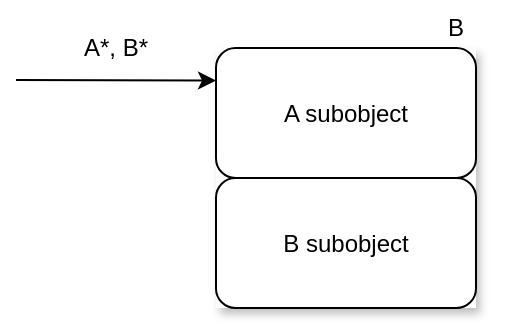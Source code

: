 <mxfile version="14.8.5" type="github">
  <diagram id="zZ2DvCathH1_j-yGaV74" name="Page-1">
    <mxGraphModel dx="466" dy="452" grid="1" gridSize="10" guides="1" tooltips="1" connect="1" arrows="1" fold="1" page="1" pageScale="1" pageWidth="827" pageHeight="1169" math="0" shadow="0">
      <root>
        <mxCell id="0" />
        <mxCell id="1" parent="0" />
        <mxCell id="87XcWhsWfShKV1YyMBC--4" value="" style="group;shadow=1;fillColor=#ffffff;" parent="1" vertex="1" connectable="0">
          <mxGeometry x="330" y="300" width="130" height="130" as="geometry" />
        </mxCell>
        <mxCell id="87XcWhsWfShKV1YyMBC--2" value="A subobject" style="rounded=1;whiteSpace=wrap;html=1;" parent="87XcWhsWfShKV1YyMBC--4" vertex="1">
          <mxGeometry width="130" height="65" as="geometry" />
        </mxCell>
        <mxCell id="87XcWhsWfShKV1YyMBC--3" value="B subobject" style="rounded=1;whiteSpace=wrap;html=1;" parent="87XcWhsWfShKV1YyMBC--4" vertex="1">
          <mxGeometry y="65" width="130" height="65" as="geometry" />
        </mxCell>
        <mxCell id="87XcWhsWfShKV1YyMBC--5" value="B" style="text;html=1;strokeColor=none;fillColor=none;align=center;verticalAlign=middle;whiteSpace=wrap;rounded=0;shadow=1;" parent="1" vertex="1">
          <mxGeometry x="430" y="280" width="40" height="20" as="geometry" />
        </mxCell>
        <mxCell id="87XcWhsWfShKV1YyMBC--6" value="" style="endArrow=classic;html=1;entryX=0;entryY=0.25;entryDx=0;entryDy=0;" parent="1" target="87XcWhsWfShKV1YyMBC--2" edge="1">
          <mxGeometry width="50" height="50" relative="1" as="geometry">
            <mxPoint x="230" y="316" as="sourcePoint" />
            <mxPoint x="410" y="300" as="targetPoint" />
          </mxGeometry>
        </mxCell>
        <mxCell id="87XcWhsWfShKV1YyMBC--7" value="A*, B*" style="text;html=1;strokeColor=none;fillColor=none;align=center;verticalAlign=middle;whiteSpace=wrap;rounded=0;shadow=1;" parent="1" vertex="1">
          <mxGeometry x="260" y="290" width="40" height="20" as="geometry" />
        </mxCell>
      </root>
    </mxGraphModel>
  </diagram>
</mxfile>
